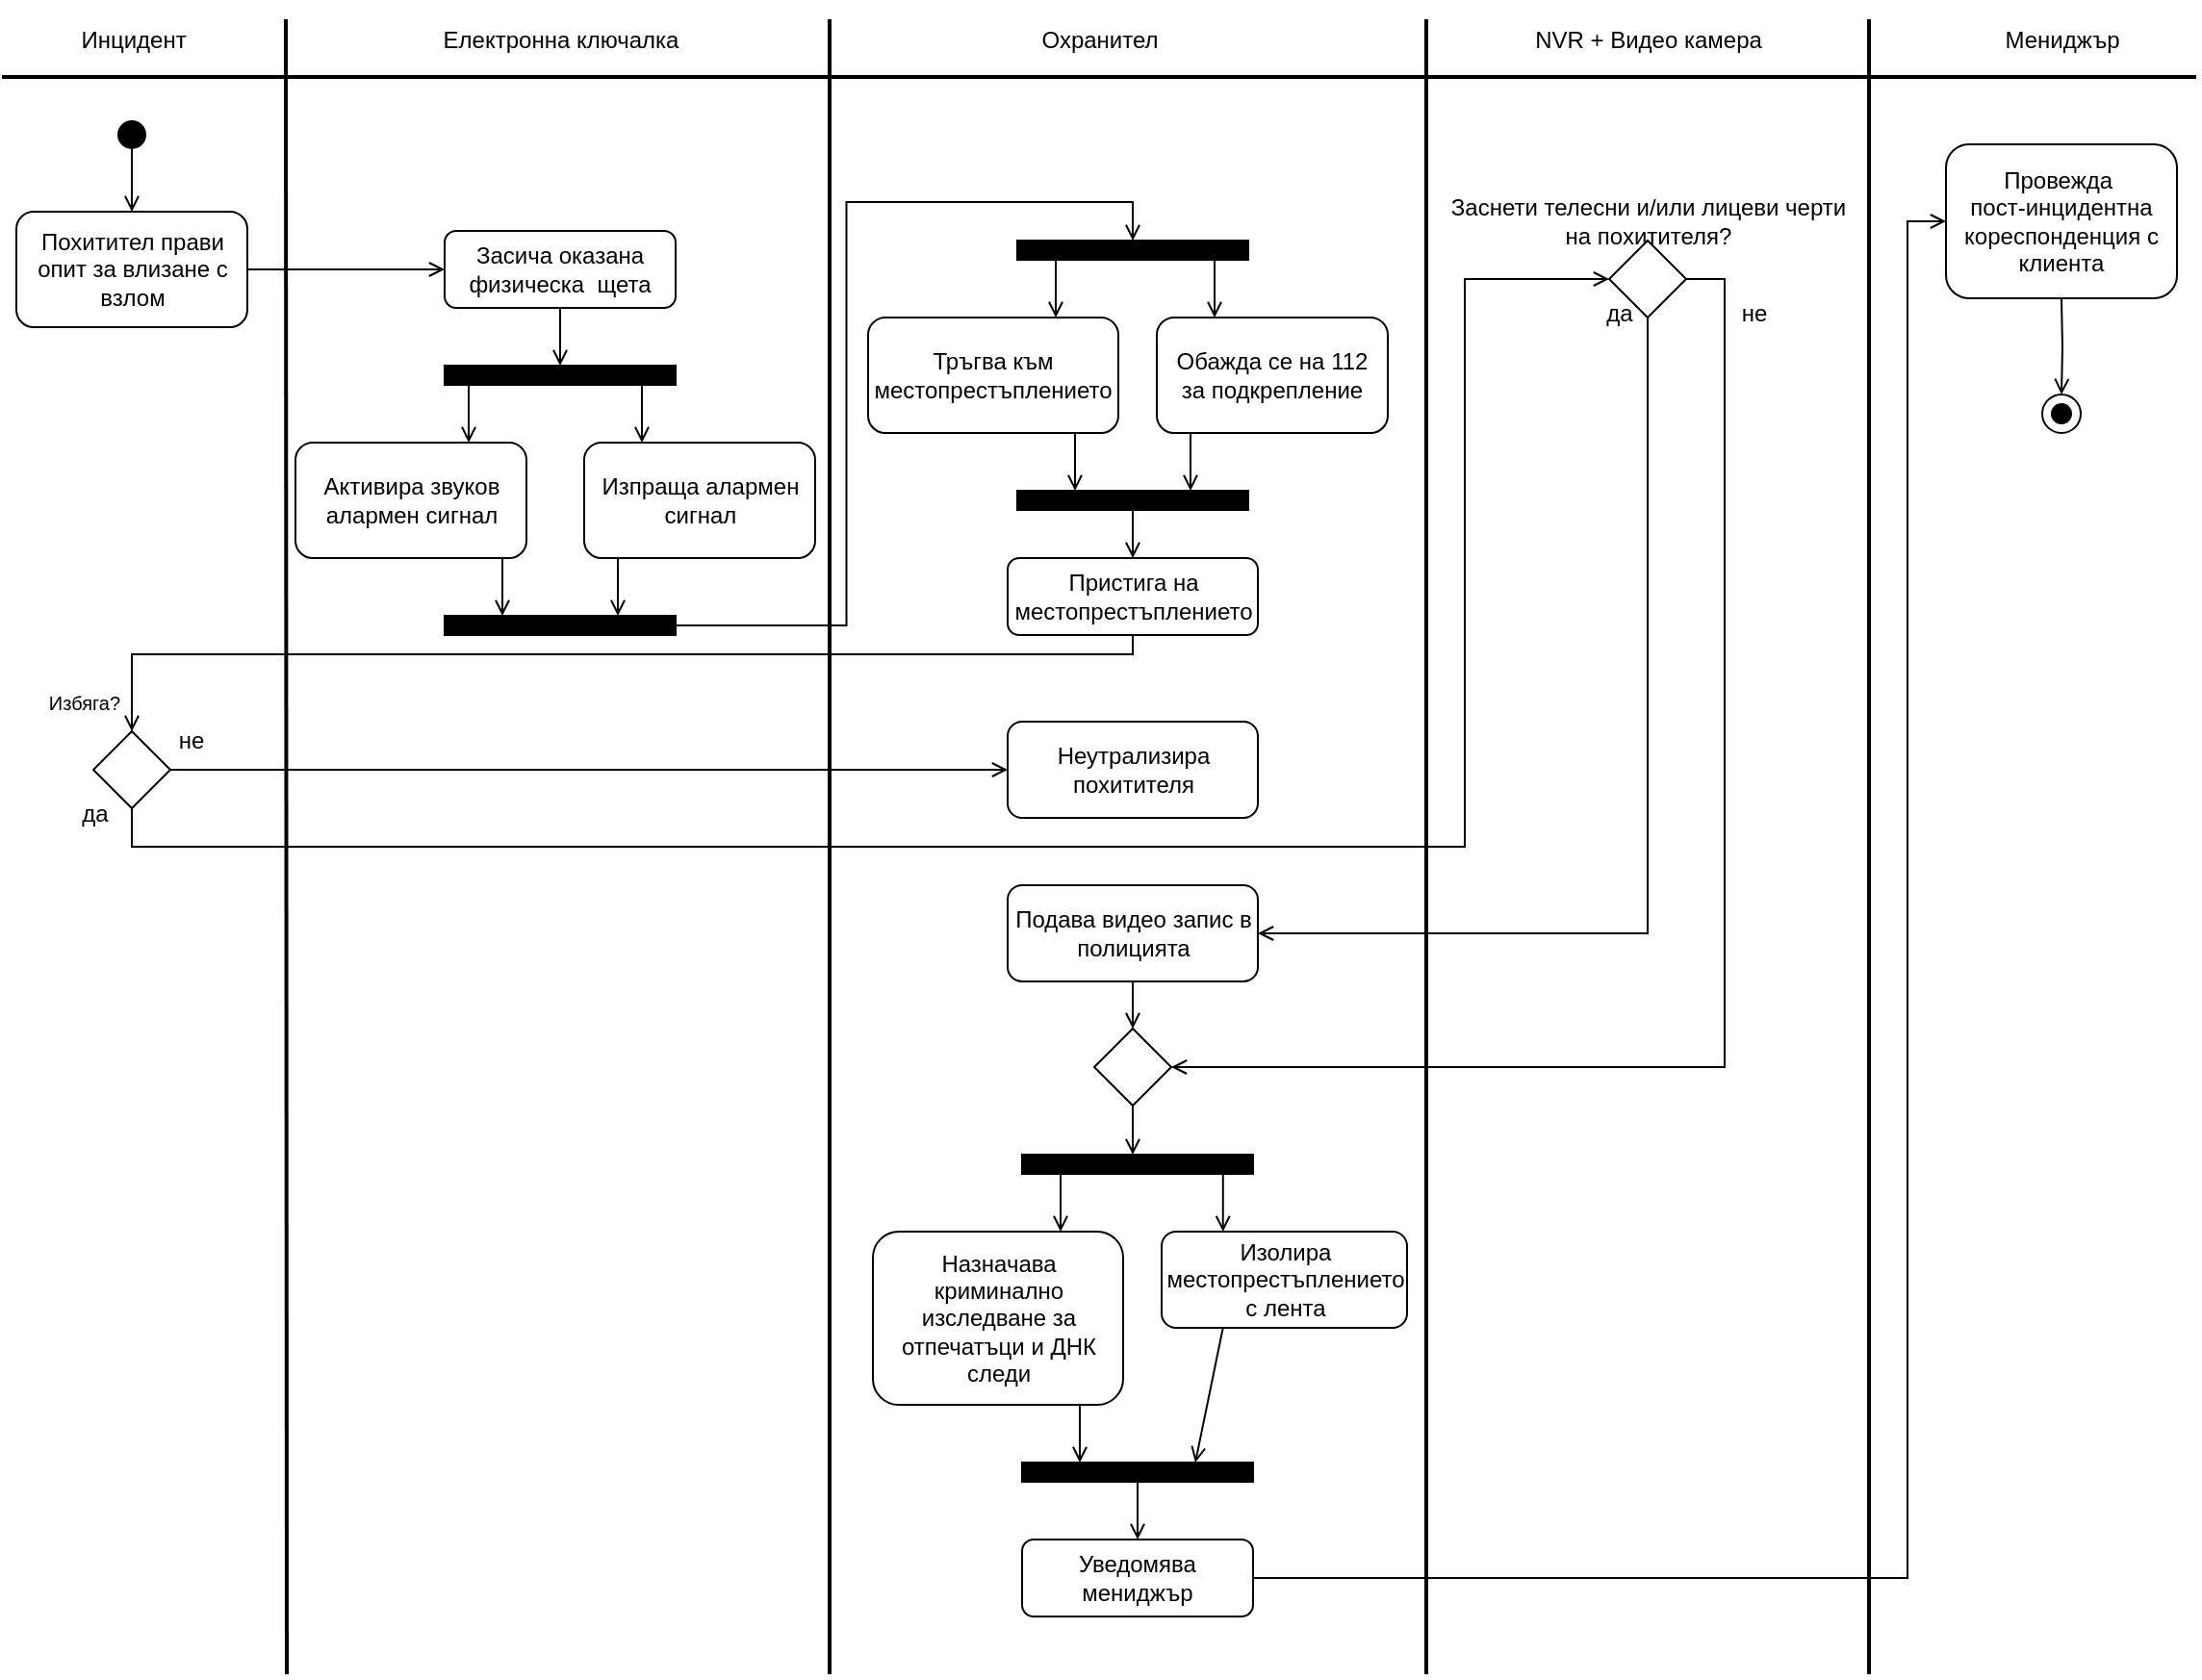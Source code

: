 <mxfile version="24.2.0" type="device">
  <diagram name="Page-1" id="UBH2oY3vQnfjVQV_58VH">
    <mxGraphModel dx="1282" dy="779" grid="1" gridSize="10" guides="1" tooltips="1" connect="1" arrows="1" fold="1" page="1" pageScale="1" pageWidth="827" pageHeight="1169" math="0" shadow="0">
      <root>
        <mxCell id="0" />
        <mxCell id="1" parent="0" />
        <mxCell id="stnmt_BLtRVrJDvMeecF-1" value="" style="html=1;verticalAlign=bottom;startArrow=oval;startFill=1;endArrow=open;startSize=14;curved=0;rounded=0;endFill=0;" parent="1" edge="1">
          <mxGeometry width="60" relative="1" as="geometry">
            <mxPoint x="247.5" y="80" as="sourcePoint" />
            <mxPoint x="247.5" y="120" as="targetPoint" />
          </mxGeometry>
        </mxCell>
        <mxCell id="lPQBiUPs3SiCAS9XlJyf-25" style="edgeStyle=orthogonalEdgeStyle;rounded=0;orthogonalLoop=1;jettySize=auto;html=1;entryX=0;entryY=0.5;entryDx=0;entryDy=0;endArrow=open;endFill=0;" parent="1" source="stnmt_BLtRVrJDvMeecF-2" target="lPQBiUPs3SiCAS9XlJyf-12" edge="1">
          <mxGeometry relative="1" as="geometry">
            <mxPoint x="392.5" y="150" as="targetPoint" />
          </mxGeometry>
        </mxCell>
        <mxCell id="stnmt_BLtRVrJDvMeecF-2" value="Похитител прави опит за влизане с взлом" style="rounded=1;whiteSpace=wrap;html=1;" parent="1" vertex="1">
          <mxGeometry x="187.5" y="120" width="120" height="60" as="geometry" />
        </mxCell>
        <mxCell id="t9dFOqBbaQMAALfSwQGb-1" value="" style="endArrow=none;html=1;rounded=0;strokeWidth=2;" parent="1" edge="1">
          <mxGeometry width="50" height="50" relative="1" as="geometry">
            <mxPoint x="180" y="50" as="sourcePoint" />
            <mxPoint x="1320" y="50" as="targetPoint" />
          </mxGeometry>
        </mxCell>
        <mxCell id="t9dFOqBbaQMAALfSwQGb-2" value="" style="endArrow=none;html=1;rounded=0;strokeWidth=2;" parent="1" edge="1">
          <mxGeometry width="50" height="50" relative="1" as="geometry">
            <mxPoint x="328" y="880" as="sourcePoint" />
            <mxPoint x="327.5" y="20" as="targetPoint" />
          </mxGeometry>
        </mxCell>
        <mxCell id="t9dFOqBbaQMAALfSwQGb-3" value="Инцидент" style="text;html=1;align=center;verticalAlign=bottom;resizable=0;points=[];autosize=1;strokeColor=none;fillColor=none;" parent="1" vertex="1">
          <mxGeometry x="207.5" y="10" width="80" height="30" as="geometry" />
        </mxCell>
        <mxCell id="t9dFOqBbaQMAALfSwQGb-6" value="Електронна ключалка" style="text;html=1;align=center;verticalAlign=bottom;resizable=0;points=[];autosize=1;strokeColor=none;fillColor=none;" parent="1" vertex="1">
          <mxGeometry x="395" y="10" width="150" height="30" as="geometry" />
        </mxCell>
        <mxCell id="bMNKIhkbJvYVxO2KiTp9-1" value="" style="endArrow=none;html=1;rounded=0;strokeWidth=2;" parent="1" edge="1">
          <mxGeometry width="50" height="50" relative="1" as="geometry">
            <mxPoint x="610" y="880" as="sourcePoint" />
            <mxPoint x="610" y="20" as="targetPoint" />
          </mxGeometry>
        </mxCell>
        <mxCell id="bMNKIhkbJvYVxO2KiTp9-6" value="Охранител" style="text;html=1;align=center;verticalAlign=bottom;resizable=0;points=[];autosize=1;strokeColor=none;fillColor=none;" parent="1" vertex="1">
          <mxGeometry x="710" y="10" width="80" height="30" as="geometry" />
        </mxCell>
        <mxCell id="bMNKIhkbJvYVxO2KiTp9-7" value="" style="endArrow=none;html=1;rounded=0;strokeWidth=2;" parent="1" edge="1">
          <mxGeometry width="50" height="50" relative="1" as="geometry">
            <mxPoint x="920" y="880" as="sourcePoint" />
            <mxPoint x="920" y="20" as="targetPoint" />
          </mxGeometry>
        </mxCell>
        <mxCell id="lPQBiUPs3SiCAS9XlJyf-7" value="NVR + Видео камера" style="text;html=1;align=center;verticalAlign=bottom;resizable=0;points=[];autosize=1;strokeColor=none;fillColor=none;" parent="1" vertex="1">
          <mxGeometry x="965" y="10" width="140" height="30" as="geometry" />
        </mxCell>
        <mxCell id="lPQBiUPs3SiCAS9XlJyf-8" value="" style="endArrow=none;html=1;rounded=0;strokeWidth=2;" parent="1" edge="1">
          <mxGeometry width="50" height="50" relative="1" as="geometry">
            <mxPoint x="1150" y="880" as="sourcePoint" />
            <mxPoint x="1150" y="20" as="targetPoint" />
          </mxGeometry>
        </mxCell>
        <mxCell id="lPQBiUPs3SiCAS9XlJyf-9" value="Мениджър" style="text;html=1;align=center;verticalAlign=bottom;resizable=0;points=[];autosize=1;strokeColor=none;fillColor=none;" parent="1" vertex="1">
          <mxGeometry x="1210" y="10" width="80" height="30" as="geometry" />
        </mxCell>
        <mxCell id="lPQBiUPs3SiCAS9XlJyf-11" style="edgeStyle=orthogonalEdgeStyle;rounded=0;orthogonalLoop=1;jettySize=auto;html=1;exitX=0.5;exitY=1;exitDx=0;exitDy=0;entryX=0.5;entryY=0;entryDx=0;entryDy=0;endArrow=open;endFill=0;" parent="1" source="lPQBiUPs3SiCAS9XlJyf-12" target="lPQBiUPs3SiCAS9XlJyf-19" edge="1">
          <mxGeometry relative="1" as="geometry" />
        </mxCell>
        <mxCell id="lPQBiUPs3SiCAS9XlJyf-12" value="Засича оказана физическа&amp;nbsp; щета" style="rounded=1;whiteSpace=wrap;html=1;" parent="1" vertex="1">
          <mxGeometry x="410" y="130" width="120" height="40" as="geometry" />
        </mxCell>
        <mxCell id="lPQBiUPs3SiCAS9XlJyf-13" style="edgeStyle=orthogonalEdgeStyle;rounded=0;orthogonalLoop=1;jettySize=auto;html=1;exitX=0.25;exitY=1;exitDx=0;exitDy=0;entryX=0.75;entryY=0;entryDx=0;entryDy=0;endArrow=open;endFill=0;" parent="1" source="lPQBiUPs3SiCAS9XlJyf-14" target="lPQBiUPs3SiCAS9XlJyf-20" edge="1">
          <mxGeometry relative="1" as="geometry" />
        </mxCell>
        <mxCell id="lPQBiUPs3SiCAS9XlJyf-14" value="Изпраща алармен сигнал" style="rounded=1;whiteSpace=wrap;html=1;" parent="1" vertex="1">
          <mxGeometry x="482.5" y="240" width="120" height="60" as="geometry" />
        </mxCell>
        <mxCell id="lPQBiUPs3SiCAS9XlJyf-15" style="edgeStyle=orthogonalEdgeStyle;rounded=0;orthogonalLoop=1;jettySize=auto;html=1;exitX=0.75;exitY=1;exitDx=0;exitDy=0;entryX=0.25;entryY=0;entryDx=0;entryDy=0;endArrow=open;endFill=0;" parent="1" source="lPQBiUPs3SiCAS9XlJyf-16" target="lPQBiUPs3SiCAS9XlJyf-20" edge="1">
          <mxGeometry relative="1" as="geometry" />
        </mxCell>
        <mxCell id="lPQBiUPs3SiCAS9XlJyf-16" value="Активира звуков алармен сигнал" style="rounded=1;whiteSpace=wrap;html=1;" parent="1" vertex="1">
          <mxGeometry x="332.5" y="240" width="120" height="60" as="geometry" />
        </mxCell>
        <mxCell id="lPQBiUPs3SiCAS9XlJyf-17" style="edgeStyle=orthogonalEdgeStyle;rounded=0;orthogonalLoop=1;jettySize=auto;html=1;exitX=0.25;exitY=1;exitDx=0;exitDy=0;entryX=0.75;entryY=0;entryDx=0;entryDy=0;endArrow=open;endFill=0;" parent="1" source="lPQBiUPs3SiCAS9XlJyf-19" target="lPQBiUPs3SiCAS9XlJyf-16" edge="1">
          <mxGeometry relative="1" as="geometry" />
        </mxCell>
        <mxCell id="lPQBiUPs3SiCAS9XlJyf-18" style="edgeStyle=orthogonalEdgeStyle;rounded=0;orthogonalLoop=1;jettySize=auto;html=1;exitX=0.75;exitY=1;exitDx=0;exitDy=0;entryX=0.25;entryY=0;entryDx=0;entryDy=0;endArrow=open;endFill=0;" parent="1" source="lPQBiUPs3SiCAS9XlJyf-19" target="lPQBiUPs3SiCAS9XlJyf-14" edge="1">
          <mxGeometry relative="1" as="geometry" />
        </mxCell>
        <mxCell id="lPQBiUPs3SiCAS9XlJyf-19" value="" style="rounded=0;whiteSpace=wrap;html=1;fillStyle=solid;fillColor=#000000;" parent="1" vertex="1">
          <mxGeometry x="410" y="200" width="120" height="10" as="geometry" />
        </mxCell>
        <mxCell id="lPQBiUPs3SiCAS9XlJyf-48" style="edgeStyle=orthogonalEdgeStyle;rounded=0;orthogonalLoop=1;jettySize=auto;html=1;entryX=0.5;entryY=0;entryDx=0;entryDy=0;endArrow=open;endFill=0;" parent="1" source="lPQBiUPs3SiCAS9XlJyf-20" target="lPQBiUPs3SiCAS9XlJyf-46" edge="1">
          <mxGeometry relative="1" as="geometry" />
        </mxCell>
        <mxCell id="lPQBiUPs3SiCAS9XlJyf-20" value="" style="rounded=0;whiteSpace=wrap;html=1;fillStyle=solid;fillColor=#000000;" parent="1" vertex="1">
          <mxGeometry x="410" y="330" width="120" height="10" as="geometry" />
        </mxCell>
        <mxCell id="lPQBiUPs3SiCAS9XlJyf-32" value="да" style="text;html=1;align=center;verticalAlign=middle;resizable=0;points=[];autosize=1;strokeColor=none;fillColor=none;container=0;" parent="1" vertex="1">
          <mxGeometry x="207.5" y="418" width="40" height="30" as="geometry" />
        </mxCell>
        <mxCell id="lPQBiUPs3SiCAS9XlJyf-38" style="edgeStyle=orthogonalEdgeStyle;rounded=0;orthogonalLoop=1;jettySize=auto;html=1;exitX=1;exitY=0.5;exitDx=0;exitDy=0;endArrow=open;endFill=0;entryX=0;entryY=0.5;entryDx=0;entryDy=0;" parent="1" source="lPQBiUPs3SiCAS9XlJyf-33" target="lPQBiUPs3SiCAS9XlJyf-39" edge="1">
          <mxGeometry relative="1" as="geometry">
            <mxPoint x="680" y="440" as="targetPoint" />
          </mxGeometry>
        </mxCell>
        <mxCell id="lPQBiUPs3SiCAS9XlJyf-60" style="edgeStyle=orthogonalEdgeStyle;rounded=0;orthogonalLoop=1;jettySize=auto;html=1;entryX=0;entryY=0.5;entryDx=0;entryDy=0;endArrow=open;endFill=0;" parent="1" source="lPQBiUPs3SiCAS9XlJyf-33" target="lPQBiUPs3SiCAS9XlJyf-57" edge="1">
          <mxGeometry relative="1" as="geometry">
            <Array as="points">
              <mxPoint x="248" y="450" />
              <mxPoint x="940" y="450" />
              <mxPoint x="940" y="155" />
            </Array>
          </mxGeometry>
        </mxCell>
        <mxCell id="lPQBiUPs3SiCAS9XlJyf-33" value="" style="rhombus;whiteSpace=wrap;html=1;container=0;" parent="1" vertex="1">
          <mxGeometry x="227.5" y="390" width="40" height="40" as="geometry" />
        </mxCell>
        <mxCell id="lPQBiUPs3SiCAS9XlJyf-34" value="&lt;div style=&quot;&quot;&gt;&lt;span style=&quot;font-size: 10px;&quot;&gt;Избяга?&lt;/span&gt;&lt;/div&gt;" style="text;html=1;align=center;verticalAlign=middle;whiteSpace=wrap;rounded=0;container=0;" parent="1" vertex="1">
          <mxGeometry x="197.5" y="360" width="50" height="30" as="geometry" />
        </mxCell>
        <mxCell id="lPQBiUPs3SiCAS9XlJyf-35" value="не" style="text;html=1;align=center;verticalAlign=middle;resizable=0;points=[];autosize=1;strokeColor=none;fillColor=none;container=0;" parent="1" vertex="1">
          <mxGeometry x="257.5" y="380" width="40" height="30" as="geometry" />
        </mxCell>
        <mxCell id="lPQBiUPs3SiCAS9XlJyf-39" value="Неутрализира похитителя" style="rounded=1;whiteSpace=wrap;html=1;" parent="1" vertex="1">
          <mxGeometry x="702.5" y="385" width="130" height="50" as="geometry" />
        </mxCell>
        <mxCell id="lPQBiUPs3SiCAS9XlJyf-40" style="edgeStyle=orthogonalEdgeStyle;rounded=0;orthogonalLoop=1;jettySize=auto;html=1;exitX=0.25;exitY=1;exitDx=0;exitDy=0;entryX=0.75;entryY=0;entryDx=0;entryDy=0;endArrow=open;endFill=0;" parent="1" source="lPQBiUPs3SiCAS9XlJyf-41" target="lPQBiUPs3SiCAS9XlJyf-47" edge="1">
          <mxGeometry relative="1" as="geometry" />
        </mxCell>
        <mxCell id="lPQBiUPs3SiCAS9XlJyf-41" value="Обажда се на 112&lt;div&gt;за подкрепление&lt;/div&gt;" style="rounded=1;whiteSpace=wrap;html=1;" parent="1" vertex="1">
          <mxGeometry x="780" y="175" width="120" height="60" as="geometry" />
        </mxCell>
        <mxCell id="lPQBiUPs3SiCAS9XlJyf-42" style="edgeStyle=orthogonalEdgeStyle;rounded=0;orthogonalLoop=1;jettySize=auto;html=1;exitX=0.75;exitY=1;exitDx=0;exitDy=0;entryX=0.25;entryY=0;entryDx=0;entryDy=0;endArrow=open;endFill=0;" parent="1" source="lPQBiUPs3SiCAS9XlJyf-43" target="lPQBiUPs3SiCAS9XlJyf-47" edge="1">
          <mxGeometry relative="1" as="geometry" />
        </mxCell>
        <mxCell id="lPQBiUPs3SiCAS9XlJyf-43" value="Тръгва към местопрестъплението" style="rounded=1;whiteSpace=wrap;html=1;" parent="1" vertex="1">
          <mxGeometry x="630" y="175" width="130" height="60" as="geometry" />
        </mxCell>
        <mxCell id="lPQBiUPs3SiCAS9XlJyf-44" style="edgeStyle=orthogonalEdgeStyle;rounded=0;orthogonalLoop=1;jettySize=auto;html=1;exitX=0.25;exitY=1;exitDx=0;exitDy=0;entryX=0.75;entryY=0;entryDx=0;entryDy=0;endArrow=open;endFill=0;" parent="1" source="lPQBiUPs3SiCAS9XlJyf-46" target="lPQBiUPs3SiCAS9XlJyf-43" edge="1">
          <mxGeometry relative="1" as="geometry" />
        </mxCell>
        <mxCell id="lPQBiUPs3SiCAS9XlJyf-45" style="edgeStyle=orthogonalEdgeStyle;rounded=0;orthogonalLoop=1;jettySize=auto;html=1;exitX=0.75;exitY=1;exitDx=0;exitDy=0;entryX=0.25;entryY=0;entryDx=0;entryDy=0;endArrow=open;endFill=0;" parent="1" source="lPQBiUPs3SiCAS9XlJyf-46" target="lPQBiUPs3SiCAS9XlJyf-41" edge="1">
          <mxGeometry relative="1" as="geometry" />
        </mxCell>
        <mxCell id="lPQBiUPs3SiCAS9XlJyf-46" value="" style="rounded=0;whiteSpace=wrap;html=1;fillStyle=solid;fillColor=#000000;" parent="1" vertex="1">
          <mxGeometry x="707.5" y="135" width="120" height="10" as="geometry" />
        </mxCell>
        <mxCell id="lPQBiUPs3SiCAS9XlJyf-50" style="edgeStyle=orthogonalEdgeStyle;rounded=0;orthogonalLoop=1;jettySize=auto;html=1;exitX=0.5;exitY=1;exitDx=0;exitDy=0;entryX=0.5;entryY=0;entryDx=0;entryDy=0;endArrow=open;endFill=0;" parent="1" source="lPQBiUPs3SiCAS9XlJyf-47" target="lPQBiUPs3SiCAS9XlJyf-49" edge="1">
          <mxGeometry relative="1" as="geometry" />
        </mxCell>
        <mxCell id="lPQBiUPs3SiCAS9XlJyf-47" value="" style="rounded=0;whiteSpace=wrap;html=1;fillStyle=solid;fillColor=#000000;" parent="1" vertex="1">
          <mxGeometry x="707.5" y="265" width="120" height="10" as="geometry" />
        </mxCell>
        <mxCell id="lPQBiUPs3SiCAS9XlJyf-52" style="edgeStyle=orthogonalEdgeStyle;rounded=0;orthogonalLoop=1;jettySize=auto;html=1;entryX=0.5;entryY=0;entryDx=0;entryDy=0;endArrow=open;endFill=0;" parent="1" source="lPQBiUPs3SiCAS9XlJyf-49" target="lPQBiUPs3SiCAS9XlJyf-33" edge="1">
          <mxGeometry relative="1" as="geometry">
            <Array as="points">
              <mxPoint x="768" y="350" />
              <mxPoint x="248" y="350" />
            </Array>
          </mxGeometry>
        </mxCell>
        <mxCell id="lPQBiUPs3SiCAS9XlJyf-49" value="Пристига на местопрестъплението" style="rounded=1;whiteSpace=wrap;html=1;" parent="1" vertex="1">
          <mxGeometry x="702.5" y="300" width="130" height="40" as="geometry" />
        </mxCell>
        <mxCell id="lPQBiUPs3SiCAS9XlJyf-53" value="Провежда&amp;nbsp;&lt;div&gt;пост-инцидентна кореспонденция с клиента&lt;/div&gt;" style="rounded=1;whiteSpace=wrap;html=1;" parent="1" vertex="1">
          <mxGeometry x="1190" y="85" width="120" height="80" as="geometry" />
        </mxCell>
        <mxCell id="lPQBiUPs3SiCAS9XlJyf-54" value="" style="ellipse;whiteSpace=wrap;html=1;aspect=fixed;" parent="1" vertex="1">
          <mxGeometry x="1240" y="215" width="20" height="20" as="geometry" />
        </mxCell>
        <mxCell id="lPQBiUPs3SiCAS9XlJyf-55" value="" style="ellipse;whiteSpace=wrap;html=1;aspect=fixed;labelBackgroundColor=#000000;fillColor=#000000;" parent="1" vertex="1">
          <mxGeometry x="1245" y="220" width="10" height="10" as="geometry" />
        </mxCell>
        <mxCell id="lPQBiUPs3SiCAS9XlJyf-56" style="edgeStyle=orthogonalEdgeStyle;rounded=0;orthogonalLoop=1;jettySize=auto;html=1;endArrow=open;endFill=0;exitX=0.5;exitY=1;exitDx=0;exitDy=0;entryX=0.5;entryY=0;entryDx=0;entryDy=0;" parent="1" target="lPQBiUPs3SiCAS9XlJyf-54" edge="1">
          <mxGeometry relative="1" as="geometry">
            <mxPoint x="1250" y="165" as="sourcePoint" />
            <mxPoint x="1249.66" y="225" as="targetPoint" />
          </mxGeometry>
        </mxCell>
        <mxCell id="lPQBiUPs3SiCAS9XlJyf-64" style="edgeStyle=orthogonalEdgeStyle;rounded=0;orthogonalLoop=1;jettySize=auto;html=1;entryX=1;entryY=0.5;entryDx=0;entryDy=0;endArrow=open;endFill=0;exitX=0.5;exitY=1;exitDx=0;exitDy=0;" parent="1" source="lPQBiUPs3SiCAS9XlJyf-57" target="lPQBiUPs3SiCAS9XlJyf-63" edge="1">
          <mxGeometry relative="1" as="geometry">
            <mxPoint x="1030" y="220" as="sourcePoint" />
            <Array as="points">
              <mxPoint x="1035" y="495" />
            </Array>
          </mxGeometry>
        </mxCell>
        <mxCell id="lPQBiUPs3SiCAS9XlJyf-70" style="edgeStyle=orthogonalEdgeStyle;rounded=0;orthogonalLoop=1;jettySize=auto;html=1;exitX=1;exitY=0.5;exitDx=0;exitDy=0;entryX=1;entryY=0.5;entryDx=0;entryDy=0;endArrow=open;endFill=0;" parent="1" source="lPQBiUPs3SiCAS9XlJyf-57" target="lPQBiUPs3SiCAS9XlJyf-68" edge="1">
          <mxGeometry relative="1" as="geometry" />
        </mxCell>
        <mxCell id="lPQBiUPs3SiCAS9XlJyf-57" value="" style="rhombus;whiteSpace=wrap;html=1;" parent="1" vertex="1">
          <mxGeometry x="1015" y="135" width="40" height="40" as="geometry" />
        </mxCell>
        <mxCell id="lPQBiUPs3SiCAS9XlJyf-58" value="Заснети телесни и/или лицеви черти&lt;div&gt;на похитителя?&lt;/div&gt;" style="text;html=1;align=center;verticalAlign=middle;resizable=0;points=[];autosize=1;strokeColor=none;fillColor=none;" parent="1" vertex="1">
          <mxGeometry x="920" y="105" width="230" height="40" as="geometry" />
        </mxCell>
        <mxCell id="lPQBiUPs3SiCAS9XlJyf-61" value="да" style="text;html=1;align=center;verticalAlign=middle;resizable=0;points=[];autosize=1;strokeColor=none;fillColor=none;" parent="1" vertex="1">
          <mxGeometry x="1000" y="158" width="40" height="30" as="geometry" />
        </mxCell>
        <mxCell id="lPQBiUPs3SiCAS9XlJyf-69" style="edgeStyle=orthogonalEdgeStyle;rounded=0;orthogonalLoop=1;jettySize=auto;html=1;exitX=0.5;exitY=1;exitDx=0;exitDy=0;entryX=0.5;entryY=0;entryDx=0;entryDy=0;endArrow=open;endFill=0;" parent="1" source="lPQBiUPs3SiCAS9XlJyf-63" target="lPQBiUPs3SiCAS9XlJyf-68" edge="1">
          <mxGeometry relative="1" as="geometry" />
        </mxCell>
        <mxCell id="lPQBiUPs3SiCAS9XlJyf-63" value="Подава видео запис в полицията" style="rounded=1;whiteSpace=wrap;html=1;" parent="1" vertex="1">
          <mxGeometry x="702.5" y="470" width="130" height="50" as="geometry" />
        </mxCell>
        <mxCell id="lPQBiUPs3SiCAS9XlJyf-72" style="edgeStyle=orthogonalEdgeStyle;rounded=0;orthogonalLoop=1;jettySize=auto;html=1;exitX=0.5;exitY=1;exitDx=0;exitDy=0;entryX=0.5;entryY=0;entryDx=0;entryDy=0;endArrow=open;endFill=0;" parent="1" source="lPQBiUPs3SiCAS9XlJyf-68" edge="1">
          <mxGeometry relative="1" as="geometry">
            <mxPoint x="767.5" y="610" as="targetPoint" />
          </mxGeometry>
        </mxCell>
        <mxCell id="lPQBiUPs3SiCAS9XlJyf-68" value="" style="rhombus;whiteSpace=wrap;html=1;" parent="1" vertex="1">
          <mxGeometry x="747.5" y="544.5" width="40" height="40" as="geometry" />
        </mxCell>
        <mxCell id="lPQBiUPs3SiCAS9XlJyf-71" value="не" style="text;html=1;align=center;verticalAlign=middle;resizable=0;points=[];autosize=1;strokeColor=none;fillColor=none;" parent="1" vertex="1">
          <mxGeometry x="1070" y="158" width="40" height="30" as="geometry" />
        </mxCell>
        <mxCell id="lPQBiUPs3SiCAS9XlJyf-74" style="rounded=0;orthogonalLoop=1;jettySize=auto;html=1;exitX=0.25;exitY=1;exitDx=0;exitDy=0;entryX=0.75;entryY=0;entryDx=0;entryDy=0;endArrow=open;endFill=0;" parent="1" source="lPQBiUPs3SiCAS9XlJyf-75" target="lPQBiUPs3SiCAS9XlJyf-81" edge="1">
          <mxGeometry relative="1" as="geometry" />
        </mxCell>
        <mxCell id="lPQBiUPs3SiCAS9XlJyf-75" value="Изолира местопрестъплението с лента" style="rounded=1;whiteSpace=wrap;html=1;" parent="1" vertex="1">
          <mxGeometry x="782.5" y="650" width="127.5" height="50" as="geometry" />
        </mxCell>
        <mxCell id="lPQBiUPs3SiCAS9XlJyf-76" style="edgeStyle=orthogonalEdgeStyle;rounded=0;orthogonalLoop=1;jettySize=auto;html=1;exitX=0.75;exitY=1;exitDx=0;exitDy=0;entryX=0.25;entryY=0;entryDx=0;entryDy=0;endArrow=open;endFill=0;" parent="1" source="lPQBiUPs3SiCAS9XlJyf-77" target="lPQBiUPs3SiCAS9XlJyf-81" edge="1">
          <mxGeometry relative="1" as="geometry" />
        </mxCell>
        <mxCell id="lPQBiUPs3SiCAS9XlJyf-77" value="Назначава криминално изследване за отпечатъци и ДНК следи" style="rounded=1;whiteSpace=wrap;html=1;" parent="1" vertex="1">
          <mxGeometry x="632.5" y="650" width="130" height="90" as="geometry" />
        </mxCell>
        <mxCell id="lPQBiUPs3SiCAS9XlJyf-78" style="edgeStyle=orthogonalEdgeStyle;rounded=0;orthogonalLoop=1;jettySize=auto;html=1;exitX=0.25;exitY=1;exitDx=0;exitDy=0;entryX=0.75;entryY=0;entryDx=0;entryDy=0;endArrow=open;endFill=0;" parent="1" source="lPQBiUPs3SiCAS9XlJyf-80" target="lPQBiUPs3SiCAS9XlJyf-77" edge="1">
          <mxGeometry relative="1" as="geometry" />
        </mxCell>
        <mxCell id="lPQBiUPs3SiCAS9XlJyf-79" style="edgeStyle=orthogonalEdgeStyle;rounded=0;orthogonalLoop=1;jettySize=auto;html=1;exitX=0.75;exitY=1;exitDx=0;exitDy=0;entryX=0.25;entryY=0;entryDx=0;entryDy=0;endArrow=open;endFill=0;" parent="1" source="lPQBiUPs3SiCAS9XlJyf-80" target="lPQBiUPs3SiCAS9XlJyf-75" edge="1">
          <mxGeometry relative="1" as="geometry" />
        </mxCell>
        <mxCell id="lPQBiUPs3SiCAS9XlJyf-80" value="" style="rounded=0;whiteSpace=wrap;html=1;fillStyle=solid;fillColor=#000000;" parent="1" vertex="1">
          <mxGeometry x="710" y="610" width="120" height="10" as="geometry" />
        </mxCell>
        <mxCell id="lPQBiUPs3SiCAS9XlJyf-83" style="edgeStyle=orthogonalEdgeStyle;rounded=0;orthogonalLoop=1;jettySize=auto;html=1;exitX=0.5;exitY=1;exitDx=0;exitDy=0;entryX=0.5;entryY=0;entryDx=0;entryDy=0;endArrow=open;endFill=0;" parent="1" source="lPQBiUPs3SiCAS9XlJyf-81" target="lPQBiUPs3SiCAS9XlJyf-82" edge="1">
          <mxGeometry relative="1" as="geometry" />
        </mxCell>
        <mxCell id="lPQBiUPs3SiCAS9XlJyf-81" value="" style="rounded=0;whiteSpace=wrap;html=1;fillStyle=solid;fillColor=#000000;" parent="1" vertex="1">
          <mxGeometry x="710" y="770" width="120" height="10" as="geometry" />
        </mxCell>
        <mxCell id="lPQBiUPs3SiCAS9XlJyf-85" style="edgeStyle=orthogonalEdgeStyle;rounded=0;orthogonalLoop=1;jettySize=auto;html=1;entryX=0;entryY=0.5;entryDx=0;entryDy=0;endArrow=open;endFill=0;" parent="1" source="lPQBiUPs3SiCAS9XlJyf-82" target="lPQBiUPs3SiCAS9XlJyf-53" edge="1">
          <mxGeometry relative="1" as="geometry">
            <Array as="points">
              <mxPoint x="1170" y="830" />
              <mxPoint x="1170" y="125" />
            </Array>
          </mxGeometry>
        </mxCell>
        <mxCell id="lPQBiUPs3SiCAS9XlJyf-82" value="Уведомява мениджър" style="rounded=1;whiteSpace=wrap;html=1;" parent="1" vertex="1">
          <mxGeometry x="710" y="810" width="120" height="40" as="geometry" />
        </mxCell>
      </root>
    </mxGraphModel>
  </diagram>
</mxfile>
